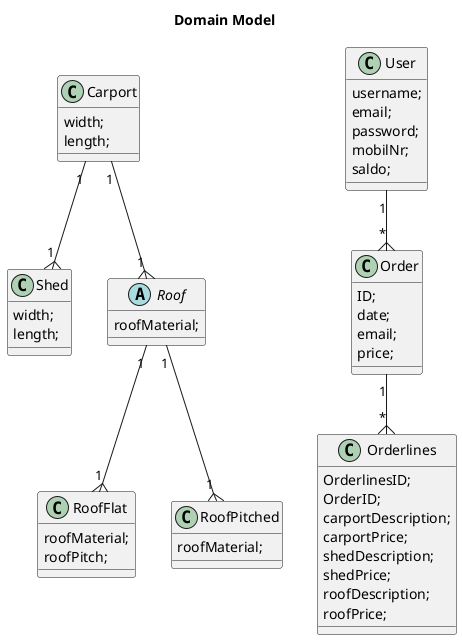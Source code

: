 @startuml
Title Domain Model


    Carport "1" --{ "1" Shed
    Carport "1" --{ "1" Roof
    Roof "1" --{ "1" RoofFlat
    Roof "1" --{ "1" RoofPitched
    User "1" --{ "*" Order
    Order "1" --{ "*" Orderlines


class Carport {
    width;
    length;
}

class Shed {
    width;
    length;
}

abstract class Roof {
    roofMaterial;
}

class RoofFlat {
    roofMaterial;
    roofPitch;
}

class RoofPitched {
    roofMaterial;
}

class User {
    username;
    email;
    password;
    mobilNr;
    saldo;
}

class Order {
    ID;
    date;
    email;
    price;
}

class Orderlines {
    OrderlinesID;
    OrderID;
    carportDescription;
    carportPrice;
    shedDescription;
    shedPrice;
    roofDescription;
    roofPrice;
}

@enduml